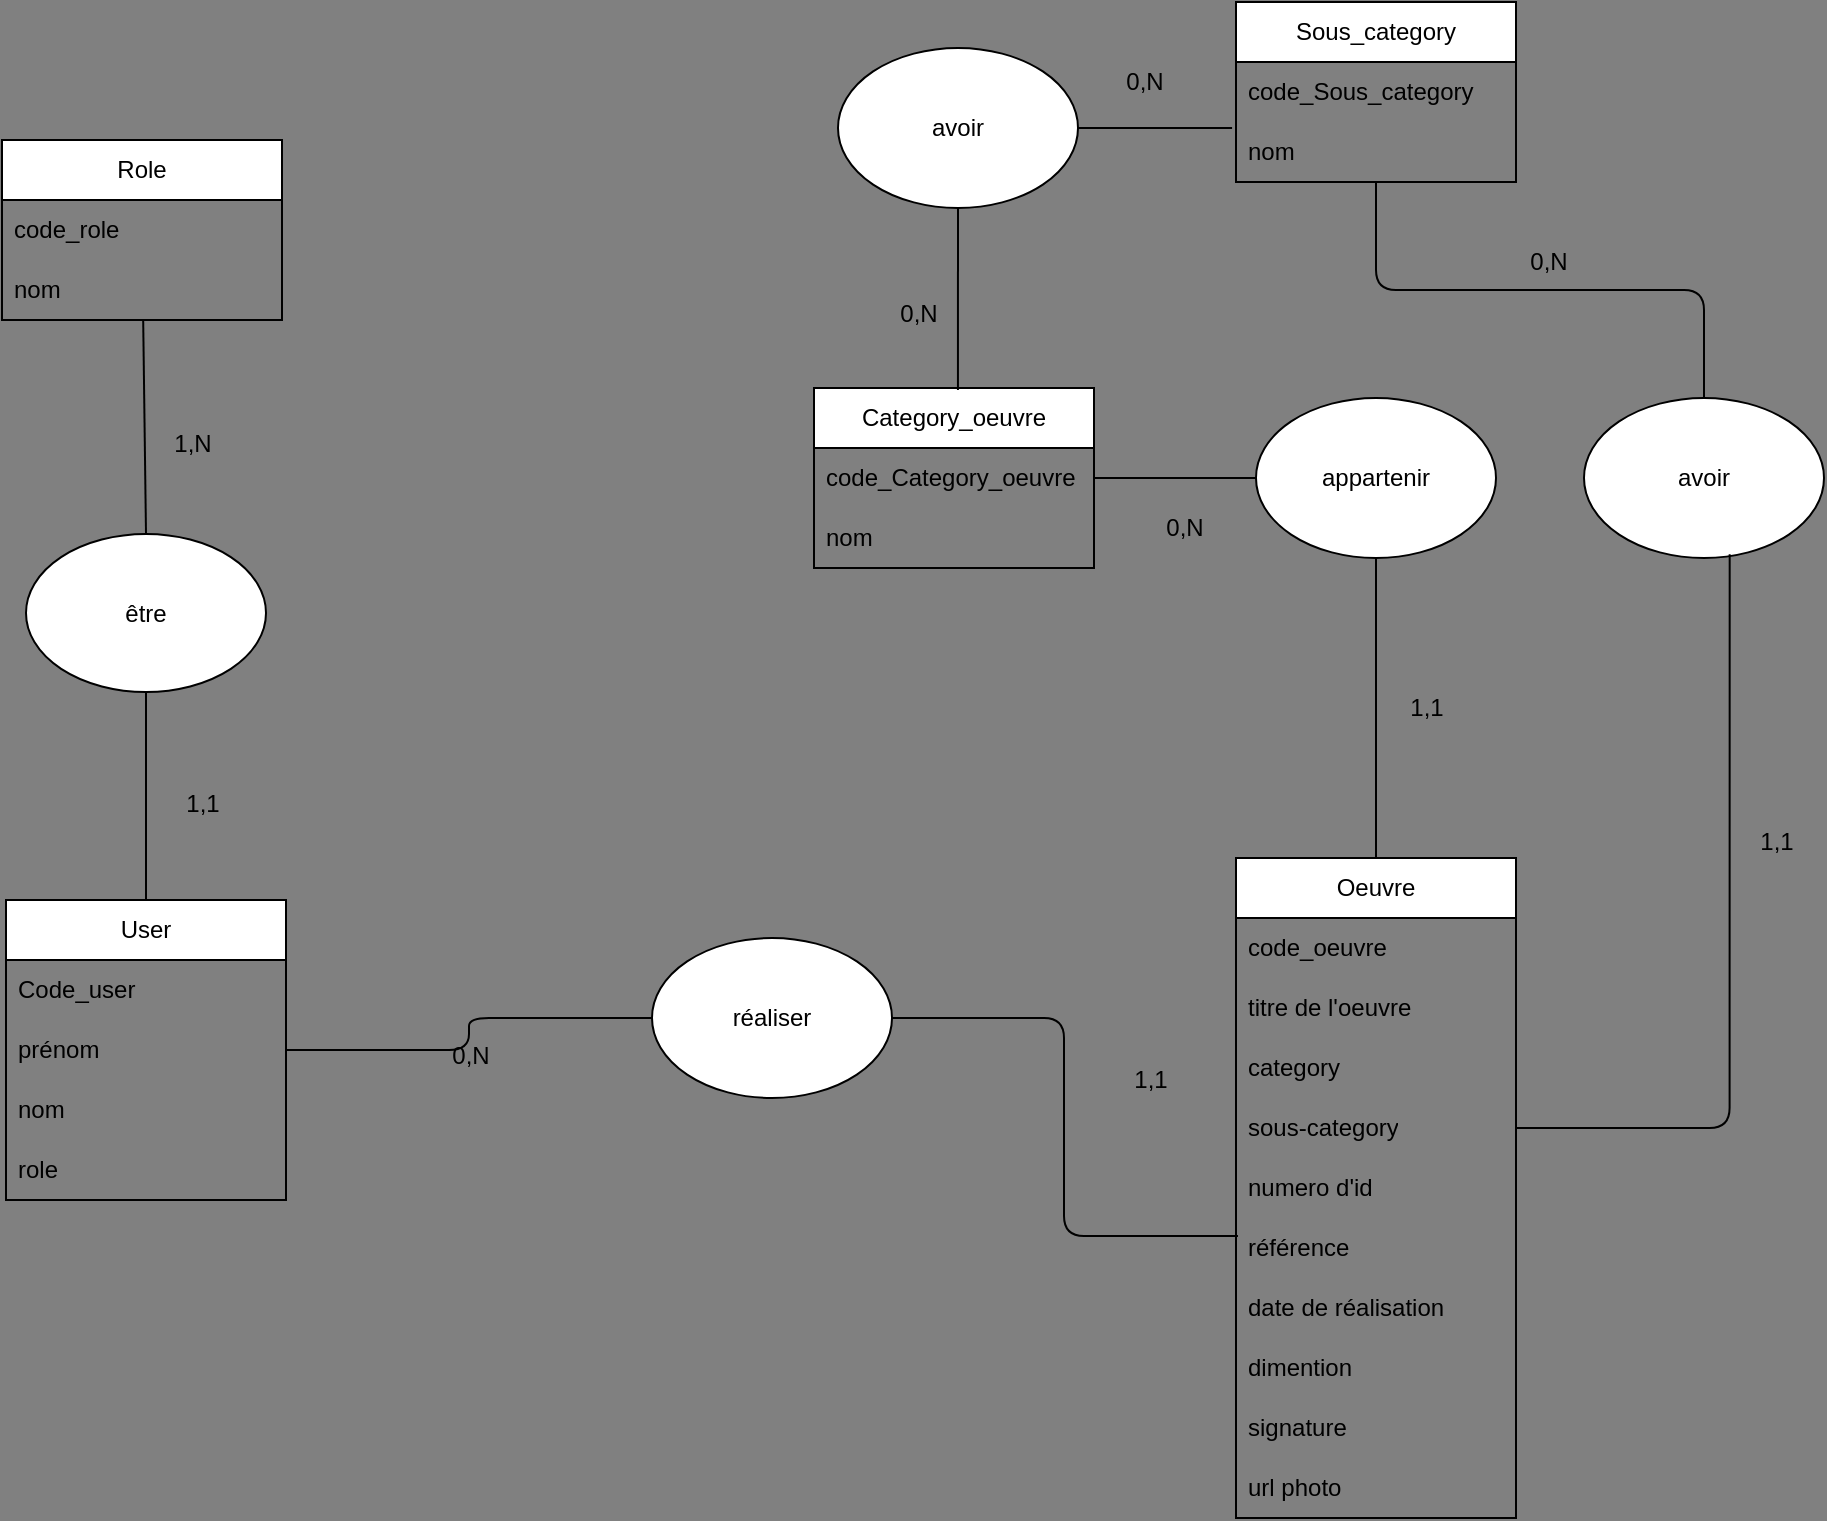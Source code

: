 <mxfile>
    <diagram id="EChLn7_YynY4yUvC2Ulh" name="Page-1">
        <mxGraphModel dx="920" dy="2306" grid="0" gridSize="10" guides="1" tooltips="1" connect="1" arrows="1" fold="1" page="1" pageScale="1" pageWidth="850" pageHeight="1100" background="#808080" math="0" shadow="0">
            <root>
                <mxCell id="0"/>
                <mxCell id="1" parent="0"/>
                <mxCell id="6" value="User" style="swimlane;fontStyle=0;childLayout=stackLayout;horizontal=1;startSize=30;horizontalStack=0;resizeParent=1;resizeParentMax=0;resizeLast=0;collapsible=1;marginBottom=0;whiteSpace=wrap;html=1;" parent="1" vertex="1">
                    <mxGeometry x="17" y="73" width="140" height="150" as="geometry"/>
                </mxCell>
                <mxCell id="95" value="Code_user" style="text;strokeColor=none;fillColor=none;align=left;verticalAlign=middle;spacingLeft=4;spacingRight=4;overflow=hidden;points=[[0,0.5],[1,0.5]];portConstraint=eastwest;rotatable=0;whiteSpace=wrap;html=1;" parent="6" vertex="1">
                    <mxGeometry y="30" width="140" height="30" as="geometry"/>
                </mxCell>
                <mxCell id="7" value="prénom" style="text;strokeColor=none;fillColor=none;align=left;verticalAlign=middle;spacingLeft=4;spacingRight=4;overflow=hidden;points=[[0,0.5],[1,0.5]];portConstraint=eastwest;rotatable=0;whiteSpace=wrap;html=1;" parent="6" vertex="1">
                    <mxGeometry y="60" width="140" height="30" as="geometry"/>
                </mxCell>
                <mxCell id="82" value="nom" style="text;strokeColor=none;fillColor=none;align=left;verticalAlign=middle;spacingLeft=4;spacingRight=4;overflow=hidden;points=[[0,0.5],[1,0.5]];portConstraint=eastwest;rotatable=0;whiteSpace=wrap;html=1;" parent="6" vertex="1">
                    <mxGeometry y="90" width="140" height="30" as="geometry"/>
                </mxCell>
                <mxCell id="9" value="role" style="text;strokeColor=none;fillColor=none;align=left;verticalAlign=middle;spacingLeft=4;spacingRight=4;overflow=hidden;points=[[0,0.5],[1,0.5]];portConstraint=eastwest;rotatable=0;whiteSpace=wrap;html=1;" parent="6" vertex="1">
                    <mxGeometry y="120" width="140" height="30" as="geometry"/>
                </mxCell>
                <mxCell id="12" value="Oeuvre" style="swimlane;fontStyle=0;childLayout=stackLayout;horizontal=1;startSize=30;horizontalStack=0;resizeParent=1;resizeParentMax=0;resizeLast=0;collapsible=1;marginBottom=0;whiteSpace=wrap;html=1;" parent="1" vertex="1">
                    <mxGeometry x="632" y="52" width="140" height="330" as="geometry"/>
                </mxCell>
                <mxCell id="97" value="code_oeuvre" style="text;strokeColor=none;fillColor=none;align=left;verticalAlign=middle;spacingLeft=4;spacingRight=4;overflow=hidden;points=[[0,0.5],[1,0.5]];portConstraint=eastwest;rotatable=0;whiteSpace=wrap;html=1;" parent="12" vertex="1">
                    <mxGeometry y="30" width="140" height="30" as="geometry"/>
                </mxCell>
                <mxCell id="81" value="titre de l&#39;oeuvre" style="text;strokeColor=none;fillColor=none;align=left;verticalAlign=middle;spacingLeft=4;spacingRight=4;overflow=hidden;points=[[0,0.5],[1,0.5]];portConstraint=eastwest;rotatable=0;whiteSpace=wrap;html=1;" parent="12" vertex="1">
                    <mxGeometry y="60" width="140" height="30" as="geometry"/>
                </mxCell>
                <mxCell id="13" value="category" style="text;strokeColor=none;fillColor=none;align=left;verticalAlign=middle;spacingLeft=4;spacingRight=4;overflow=hidden;points=[[0,0.5],[1,0.5]];portConstraint=eastwest;rotatable=0;whiteSpace=wrap;html=1;" parent="12" vertex="1">
                    <mxGeometry y="90" width="140" height="30" as="geometry"/>
                </mxCell>
                <mxCell id="107" value="sous-category" style="text;strokeColor=none;fillColor=none;align=left;verticalAlign=middle;spacingLeft=4;spacingRight=4;overflow=hidden;points=[[0,0.5],[1,0.5]];portConstraint=eastwest;rotatable=0;whiteSpace=wrap;html=1;" vertex="1" parent="12">
                    <mxGeometry y="120" width="140" height="30" as="geometry"/>
                </mxCell>
                <mxCell id="14" value="numero d&#39;id" style="text;strokeColor=none;fillColor=none;align=left;verticalAlign=middle;spacingLeft=4;spacingRight=4;overflow=hidden;points=[[0,0.5],[1,0.5]];portConstraint=eastwest;rotatable=0;whiteSpace=wrap;html=1;" parent="12" vertex="1">
                    <mxGeometry y="150" width="140" height="30" as="geometry"/>
                </mxCell>
                <mxCell id="20" value="référence" style="text;strokeColor=none;fillColor=none;align=left;verticalAlign=middle;spacingLeft=4;spacingRight=4;overflow=hidden;points=[[0,0.5],[1,0.5]];portConstraint=eastwest;rotatable=0;whiteSpace=wrap;html=1;" parent="12" vertex="1">
                    <mxGeometry y="180" width="140" height="30" as="geometry"/>
                </mxCell>
                <mxCell id="21" value="date de réalisation" style="text;strokeColor=none;fillColor=none;align=left;verticalAlign=middle;spacingLeft=4;spacingRight=4;overflow=hidden;points=[[0,0.5],[1,0.5]];portConstraint=eastwest;rotatable=0;whiteSpace=wrap;html=1;" parent="12" vertex="1">
                    <mxGeometry y="210" width="140" height="30" as="geometry"/>
                </mxCell>
                <mxCell id="22" value="dimention" style="text;strokeColor=none;fillColor=none;align=left;verticalAlign=middle;spacingLeft=4;spacingRight=4;overflow=hidden;points=[[0,0.5],[1,0.5]];portConstraint=eastwest;rotatable=0;whiteSpace=wrap;html=1;" parent="12" vertex="1">
                    <mxGeometry y="240" width="140" height="30" as="geometry"/>
                </mxCell>
                <mxCell id="23" value="signature" style="text;strokeColor=none;fillColor=none;align=left;verticalAlign=middle;spacingLeft=4;spacingRight=4;overflow=hidden;points=[[0,0.5],[1,0.5]];portConstraint=eastwest;rotatable=0;whiteSpace=wrap;html=1;" parent="12" vertex="1">
                    <mxGeometry y="270" width="140" height="30" as="geometry"/>
                </mxCell>
                <mxCell id="24" value="url photo" style="text;strokeColor=none;fillColor=none;align=left;verticalAlign=middle;spacingLeft=4;spacingRight=4;overflow=hidden;points=[[0,0.5],[1,0.5]];portConstraint=eastwest;rotatable=0;whiteSpace=wrap;html=1;" parent="12" vertex="1">
                    <mxGeometry y="300" width="140" height="30" as="geometry"/>
                </mxCell>
                <mxCell id="48" value="réaliser" style="ellipse;whiteSpace=wrap;html=1;" parent="1" vertex="1">
                    <mxGeometry x="340" y="92" width="120" height="80" as="geometry"/>
                </mxCell>
                <mxCell id="60" style="edgeStyle=orthogonalEdgeStyle;html=1;entryX=0;entryY=0.5;entryDx=0;entryDy=0;endArrow=none;endFill=0;" parent="1" source="6" target="48" edge="1">
                    <mxGeometry relative="1" as="geometry">
                        <mxPoint x="230" y="130" as="sourcePoint"/>
                        <mxPoint x="350" y="130" as="targetPoint"/>
                    </mxGeometry>
                </mxCell>
                <mxCell id="61" style="edgeStyle=orthogonalEdgeStyle;html=1;exitX=0.007;exitY=0.3;exitDx=0;exitDy=0;entryX=1;entryY=0.5;entryDx=0;entryDy=0;endArrow=none;endFill=0;exitPerimeter=0;" parent="1" source="20" target="48" edge="1">
                    <mxGeometry relative="1" as="geometry">
                        <mxPoint x="240" y="140" as="sourcePoint"/>
                        <mxPoint x="360" y="140" as="targetPoint"/>
                    </mxGeometry>
                </mxCell>
                <mxCell id="66" value="0,N" style="text;html=1;align=center;verticalAlign=middle;resizable=0;points=[];autosize=1;strokeColor=none;fillColor=none;rotation=0;" parent="1" vertex="1">
                    <mxGeometry x="229" y="136" width="40" height="30" as="geometry"/>
                </mxCell>
                <mxCell id="68" value="1,1" style="text;html=1;align=center;verticalAlign=middle;resizable=0;points=[];autosize=1;strokeColor=none;fillColor=none;" parent="1" vertex="1">
                    <mxGeometry x="569" y="148" width="40" height="30" as="geometry"/>
                </mxCell>
                <mxCell id="73" value="Role" style="swimlane;fontStyle=0;childLayout=stackLayout;horizontal=1;startSize=30;horizontalStack=0;resizeParent=1;resizeParentMax=0;resizeLast=0;collapsible=1;marginBottom=0;whiteSpace=wrap;html=1;" parent="1" vertex="1">
                    <mxGeometry x="15" y="-307" width="140" height="90" as="geometry"/>
                </mxCell>
                <mxCell id="74" value="code_role" style="text;strokeColor=none;fillColor=none;align=left;verticalAlign=middle;spacingLeft=4;spacingRight=4;overflow=hidden;points=[[0,0.5],[1,0.5]];portConstraint=eastwest;rotatable=0;whiteSpace=wrap;html=1;" parent="73" vertex="1">
                    <mxGeometry y="30" width="140" height="30" as="geometry"/>
                </mxCell>
                <mxCell id="75" value="nom" style="text;strokeColor=none;fillColor=none;align=left;verticalAlign=middle;spacingLeft=4;spacingRight=4;overflow=hidden;points=[[0,0.5],[1,0.5]];portConstraint=eastwest;rotatable=0;whiteSpace=wrap;html=1;" parent="73" vertex="1">
                    <mxGeometry y="60" width="140" height="30" as="geometry"/>
                </mxCell>
                <mxCell id="78" value="Category_oeuvre" style="swimlane;fontStyle=0;childLayout=stackLayout;horizontal=1;startSize=30;horizontalStack=0;resizeParent=1;resizeParentMax=0;resizeLast=0;collapsible=1;marginBottom=0;whiteSpace=wrap;html=1;" parent="1" vertex="1">
                    <mxGeometry x="421" y="-183" width="140" height="90" as="geometry"/>
                </mxCell>
                <mxCell id="79" value="code_&lt;span style=&quot;color: rgb(0, 0, 0); text-align: center;&quot;&gt;Category_oeuvre&lt;/span&gt;" style="text;strokeColor=none;fillColor=none;align=left;verticalAlign=middle;spacingLeft=4;spacingRight=4;overflow=hidden;points=[[0,0.5],[1,0.5]];portConstraint=eastwest;rotatable=0;whiteSpace=wrap;html=1;" parent="78" vertex="1">
                    <mxGeometry y="30" width="140" height="30" as="geometry"/>
                </mxCell>
                <mxCell id="80" value="nom" style="text;strokeColor=none;fillColor=none;align=left;verticalAlign=middle;spacingLeft=4;spacingRight=4;overflow=hidden;points=[[0,0.5],[1,0.5]];portConstraint=eastwest;rotatable=0;whiteSpace=wrap;html=1;" parent="78" vertex="1">
                    <mxGeometry y="60" width="140" height="30" as="geometry"/>
                </mxCell>
                <mxCell id="83" value="appartenir" style="ellipse;whiteSpace=wrap;html=1;" parent="1" vertex="1">
                    <mxGeometry x="642" y="-178" width="120" height="80" as="geometry"/>
                </mxCell>
                <mxCell id="84" value="être" style="ellipse;whiteSpace=wrap;html=1;" parent="1" vertex="1">
                    <mxGeometry x="27" y="-110" width="120" height="79" as="geometry"/>
                </mxCell>
                <mxCell id="87" value="" style="endArrow=none;html=1;entryX=0;entryY=0.5;entryDx=0;entryDy=0;" parent="1" source="78" target="83" edge="1">
                    <mxGeometry width="50" height="50" relative="1" as="geometry">
                        <mxPoint x="593" y="-70" as="sourcePoint"/>
                        <mxPoint x="643" y="-120" as="targetPoint"/>
                    </mxGeometry>
                </mxCell>
                <mxCell id="89" value="" style="endArrow=none;html=1;exitX=0.5;exitY=0;exitDx=0;exitDy=0;" parent="1" source="84" target="73" edge="1">
                    <mxGeometry width="50" height="50" relative="1" as="geometry">
                        <mxPoint x="73" y="-138" as="sourcePoint"/>
                        <mxPoint x="123" y="-188" as="targetPoint"/>
                    </mxGeometry>
                </mxCell>
                <mxCell id="90" value="" style="endArrow=none;html=1;exitX=0.5;exitY=0;exitDx=0;exitDy=0;entryX=0.5;entryY=1;entryDx=0;entryDy=0;" parent="1" source="6" target="84" edge="1">
                    <mxGeometry width="50" height="50" relative="1" as="geometry">
                        <mxPoint x="193" y="61" as="sourcePoint"/>
                        <mxPoint x="192" y="-46" as="targetPoint"/>
                    </mxGeometry>
                </mxCell>
                <mxCell id="91" value="" style="endArrow=none;html=1;exitX=0.5;exitY=0;exitDx=0;exitDy=0;entryX=0.5;entryY=1;entryDx=0;entryDy=0;" parent="1" source="12" target="83" edge="1">
                    <mxGeometry width="50" height="50" relative="1" as="geometry">
                        <mxPoint x="707" y="25" as="sourcePoint"/>
                        <mxPoint x="706" y="-82" as="targetPoint"/>
                    </mxGeometry>
                </mxCell>
                <mxCell id="92" value="1,1" style="text;html=1;align=center;verticalAlign=middle;resizable=0;points=[];autosize=1;strokeColor=none;fillColor=none;" parent="1" vertex="1">
                    <mxGeometry x="707" y="-38" width="40" height="30" as="geometry"/>
                </mxCell>
                <mxCell id="93" value="0,N" style="text;html=1;align=center;verticalAlign=middle;resizable=0;points=[];autosize=1;strokeColor=none;fillColor=none;" parent="1" vertex="1">
                    <mxGeometry x="587" y="-126" width="37" height="26" as="geometry"/>
                </mxCell>
                <mxCell id="94" value="1,1" style="text;html=1;align=center;verticalAlign=middle;resizable=0;points=[];autosize=1;strokeColor=none;fillColor=none;rotation=0;" parent="1" vertex="1">
                    <mxGeometry x="97" y="12" width="35" height="26" as="geometry"/>
                </mxCell>
                <mxCell id="96" value="1,N" style="text;html=1;align=center;verticalAlign=middle;resizable=0;points=[];autosize=1;strokeColor=none;fillColor=none;rotation=0;" parent="1" vertex="1">
                    <mxGeometry x="91" y="-168" width="37" height="26" as="geometry"/>
                </mxCell>
                <mxCell id="98" value="Sous_category" style="swimlane;fontStyle=0;childLayout=stackLayout;horizontal=1;startSize=30;horizontalStack=0;resizeParent=1;resizeParentMax=0;resizeLast=0;collapsible=1;marginBottom=0;whiteSpace=wrap;html=1;" parent="1" vertex="1">
                    <mxGeometry x="632" y="-376" width="140" height="90" as="geometry"/>
                </mxCell>
                <mxCell id="99" value="code_&lt;span style=&quot;color: rgb(0, 0, 0); text-align: center;&quot;&gt;Sous_category&lt;/span&gt;" style="text;strokeColor=none;fillColor=none;align=left;verticalAlign=middle;spacingLeft=4;spacingRight=4;overflow=hidden;points=[[0,0.5],[1,0.5]];portConstraint=eastwest;rotatable=0;whiteSpace=wrap;html=1;" parent="98" vertex="1">
                    <mxGeometry y="30" width="140" height="30" as="geometry"/>
                </mxCell>
                <mxCell id="100" value="nom" style="text;strokeColor=none;fillColor=none;align=left;verticalAlign=middle;spacingLeft=4;spacingRight=4;overflow=hidden;points=[[0,0.5],[1,0.5]];portConstraint=eastwest;rotatable=0;whiteSpace=wrap;html=1;" parent="98" vertex="1">
                    <mxGeometry y="60" width="140" height="30" as="geometry"/>
                </mxCell>
                <mxCell id="101" value="avoir" style="ellipse;whiteSpace=wrap;html=1;" parent="1" vertex="1">
                    <mxGeometry x="433" y="-353" width="120" height="80" as="geometry"/>
                </mxCell>
                <mxCell id="102" value="" style="endArrow=none;html=1;entryX=0.5;entryY=1;entryDx=0;entryDy=0;exitX=0.514;exitY=0.011;exitDx=0;exitDy=0;exitPerimeter=0;" parent="1" source="78" target="101" edge="1">
                    <mxGeometry width="50" height="50" relative="1" as="geometry">
                        <mxPoint x="490" y="-190" as="sourcePoint"/>
                        <mxPoint x="535" y="-223" as="targetPoint"/>
                    </mxGeometry>
                </mxCell>
                <mxCell id="103" value="" style="endArrow=none;html=1;entryX=-0.014;entryY=0.1;entryDx=0;entryDy=0;entryPerimeter=0;exitX=1;exitY=0.5;exitDx=0;exitDy=0;" parent="1" source="101" target="100" edge="1">
                    <mxGeometry width="50" height="50" relative="1" as="geometry">
                        <mxPoint x="553" y="-322" as="sourcePoint"/>
                        <mxPoint x="627" y="-315" as="targetPoint"/>
                    </mxGeometry>
                </mxCell>
                <mxCell id="104" value="0,N" style="text;html=1;align=center;verticalAlign=middle;resizable=0;points=[];autosize=1;strokeColor=none;fillColor=none;" parent="1" vertex="1">
                    <mxGeometry x="454" y="-233" width="37" height="26" as="geometry"/>
                </mxCell>
                <mxCell id="105" value="0,N" style="text;html=1;align=center;verticalAlign=middle;resizable=0;points=[];autosize=1;strokeColor=none;fillColor=none;" parent="1" vertex="1">
                    <mxGeometry x="567" y="-349" width="37" height="26" as="geometry"/>
                </mxCell>
                <mxCell id="108" value="avoir" style="ellipse;whiteSpace=wrap;html=1;" vertex="1" parent="1">
                    <mxGeometry x="806" y="-178" width="120" height="80" as="geometry"/>
                </mxCell>
                <mxCell id="109" value="" style="endArrow=none;html=1;exitX=1;exitY=0.5;exitDx=0;exitDy=0;entryX=0.607;entryY=0.977;entryDx=0;entryDy=0;entryPerimeter=0;edgeStyle=orthogonalEdgeStyle;" edge="1" parent="1" source="107" target="108">
                    <mxGeometry width="50" height="50" relative="1" as="geometry">
                        <mxPoint x="785" y="2" as="sourcePoint"/>
                        <mxPoint x="785" y="-148" as="targetPoint"/>
                    </mxGeometry>
                </mxCell>
                <mxCell id="110" value="" style="endArrow=none;html=1;exitX=0.5;exitY=0;exitDx=0;exitDy=0;edgeStyle=orthogonalEdgeStyle;" edge="1" parent="1" source="108" target="98">
                    <mxGeometry width="50" height="50" relative="1" as="geometry">
                        <mxPoint x="779.29" y="-267" as="sourcePoint"/>
                        <mxPoint x="779.29" y="-417" as="targetPoint"/>
                    </mxGeometry>
                </mxCell>
                <mxCell id="111" value="0,N" style="text;html=1;align=center;verticalAlign=middle;resizable=0;points=[];autosize=1;strokeColor=none;fillColor=none;" vertex="1" parent="1">
                    <mxGeometry x="769" y="-259" width="37" height="26" as="geometry"/>
                </mxCell>
                <mxCell id="112" value="1,1" style="text;html=1;align=center;verticalAlign=middle;resizable=0;points=[];autosize=1;strokeColor=none;fillColor=none;" vertex="1" parent="1">
                    <mxGeometry x="884" y="31" width="35" height="26" as="geometry"/>
                </mxCell>
            </root>
        </mxGraphModel>
    </diagram>
</mxfile>
